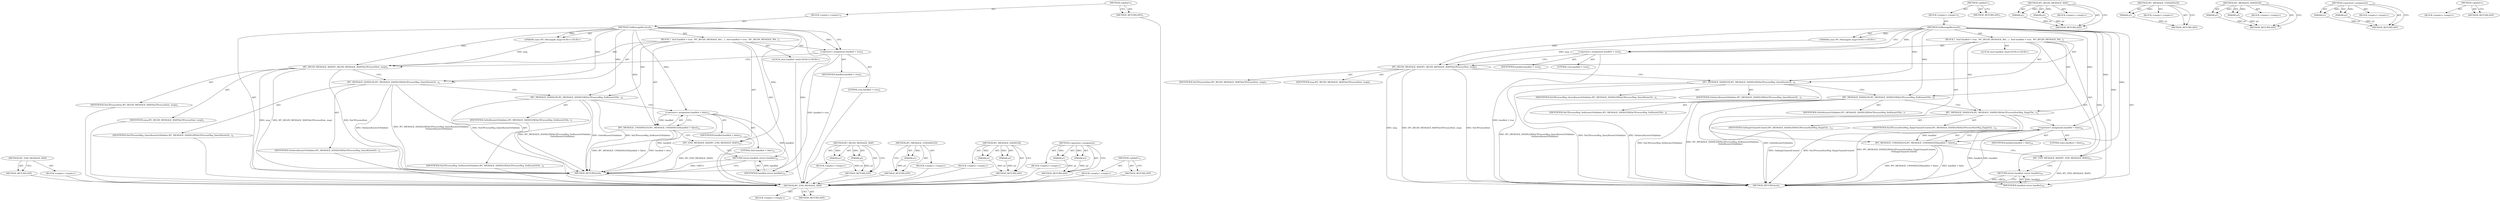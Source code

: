 digraph "&lt;global&gt;" {
vulnerable_72 [label=<(METHOD,IPC_END_MESSAGE_MAP)>];
vulnerable_73 [label=<(BLOCK,&lt;empty&gt;,&lt;empty&gt;)>];
vulnerable_74 [label=<(METHOD_RETURN,ANY)>];
vulnerable_6 [label=<(METHOD,&lt;global&gt;)<SUB>1</SUB>>];
vulnerable_7 [label=<(BLOCK,&lt;empty&gt;,&lt;empty&gt;)<SUB>1</SUB>>];
vulnerable_8 [label=<(METHOD,OnMessageReceived)<SUB>1</SUB>>];
vulnerable_9 [label="<(PARAM,const IPC::Message&amp; msg)<SUB>1</SUB>>"];
vulnerable_10 [label=<(BLOCK,{
  bool handled = true;
  IPC_BEGIN_MESSAGE_MA...,{
  bool handled = true;
  IPC_BEGIN_MESSAGE_MA...)<SUB>1</SUB>>];
vulnerable_11 [label="<(LOCAL,bool handled: bool)<SUB>2</SUB>>"];
vulnerable_12 [label=<(&lt;operator&gt;.assignment,handled = true)<SUB>2</SUB>>];
vulnerable_13 [label=<(IDENTIFIER,handled,handled = true)<SUB>2</SUB>>];
vulnerable_14 [label=<(LITERAL,true,handled = true)<SUB>2</SUB>>];
vulnerable_15 [label=<(IPC_BEGIN_MESSAGE_MAP,IPC_BEGIN_MESSAGE_MAP(NaClProcessHost, msg))<SUB>3</SUB>>];
vulnerable_16 [label=<(IDENTIFIER,NaClProcessHost,IPC_BEGIN_MESSAGE_MAP(NaClProcessHost, msg))<SUB>3</SUB>>];
vulnerable_17 [label=<(IDENTIFIER,msg,IPC_BEGIN_MESSAGE_MAP(NaClProcessHost, msg))<SUB>3</SUB>>];
vulnerable_18 [label=<(IPC_MESSAGE_HANDLER,IPC_MESSAGE_HANDLER(NaClProcessMsg_QueryKnownTo...)<SUB>4</SUB>>];
vulnerable_19 [label=<(IDENTIFIER,NaClProcessMsg_QueryKnownToValidate,IPC_MESSAGE_HANDLER(NaClProcessMsg_QueryKnownTo...)<SUB>4</SUB>>];
vulnerable_20 [label=<(IDENTIFIER,OnQueryKnownToValidate,IPC_MESSAGE_HANDLER(NaClProcessMsg_QueryKnownTo...)<SUB>5</SUB>>];
vulnerable_21 [label=<(IPC_MESSAGE_HANDLER,IPC_MESSAGE_HANDLER(NaClProcessMsg_SetKnownToVa...)<SUB>6</SUB>>];
vulnerable_22 [label=<(IDENTIFIER,NaClProcessMsg_SetKnownToValidate,IPC_MESSAGE_HANDLER(NaClProcessMsg_SetKnownToVa...)<SUB>6</SUB>>];
vulnerable_23 [label=<(IDENTIFIER,OnSetKnownToValidate,IPC_MESSAGE_HANDLER(NaClProcessMsg_SetKnownToVa...)<SUB>7</SUB>>];
vulnerable_24 [label=<(IPC_MESSAGE_HANDLER,IPC_MESSAGE_HANDLER(NaClProcessHostMsg_PpapiCha...)<SUB>12</SUB>>];
vulnerable_25 [label=<(IDENTIFIER,NaClProcessHostMsg_PpapiChannelCreated,IPC_MESSAGE_HANDLER(NaClProcessHostMsg_PpapiCha...)<SUB>12</SUB>>];
vulnerable_26 [label=<(IDENTIFIER,OnPpapiChannelCreated,IPC_MESSAGE_HANDLER(NaClProcessHostMsg_PpapiCha...)<SUB>13</SUB>>];
vulnerable_27 [label=<(IPC_MESSAGE_UNHANDLED,IPC_MESSAGE_UNHANDLED(handled = false))<SUB>14</SUB>>];
vulnerable_28 [label=<(&lt;operator&gt;.assignment,handled = false)<SUB>14</SUB>>];
vulnerable_29 [label=<(IDENTIFIER,handled,handled = false)<SUB>14</SUB>>];
vulnerable_30 [label=<(LITERAL,false,handled = false)<SUB>14</SUB>>];
vulnerable_31 [label=<(IPC_END_MESSAGE_MAP,IPC_END_MESSAGE_MAP())<SUB>15</SUB>>];
vulnerable_32 [label=<(RETURN,return handled;,return handled;)<SUB>16</SUB>>];
vulnerable_33 [label=<(IDENTIFIER,handled,return handled;)<SUB>16</SUB>>];
vulnerable_34 [label=<(METHOD_RETURN,bool)<SUB>1</SUB>>];
vulnerable_36 [label=<(METHOD_RETURN,ANY)<SUB>1</SUB>>];
vulnerable_58 [label=<(METHOD,IPC_BEGIN_MESSAGE_MAP)>];
vulnerable_59 [label=<(PARAM,p1)>];
vulnerable_60 [label=<(PARAM,p2)>];
vulnerable_61 [label=<(BLOCK,&lt;empty&gt;,&lt;empty&gt;)>];
vulnerable_62 [label=<(METHOD_RETURN,ANY)>];
vulnerable_68 [label=<(METHOD,IPC_MESSAGE_UNHANDLED)>];
vulnerable_69 [label=<(PARAM,p1)>];
vulnerable_70 [label=<(BLOCK,&lt;empty&gt;,&lt;empty&gt;)>];
vulnerable_71 [label=<(METHOD_RETURN,ANY)>];
vulnerable_63 [label=<(METHOD,IPC_MESSAGE_HANDLER)>];
vulnerable_64 [label=<(PARAM,p1)>];
vulnerable_65 [label=<(PARAM,p2)>];
vulnerable_66 [label=<(BLOCK,&lt;empty&gt;,&lt;empty&gt;)>];
vulnerable_67 [label=<(METHOD_RETURN,ANY)>];
vulnerable_53 [label=<(METHOD,&lt;operator&gt;.assignment)>];
vulnerable_54 [label=<(PARAM,p1)>];
vulnerable_55 [label=<(PARAM,p2)>];
vulnerable_56 [label=<(BLOCK,&lt;empty&gt;,&lt;empty&gt;)>];
vulnerable_57 [label=<(METHOD_RETURN,ANY)>];
vulnerable_47 [label=<(METHOD,&lt;global&gt;)<SUB>1</SUB>>];
vulnerable_48 [label=<(BLOCK,&lt;empty&gt;,&lt;empty&gt;)>];
vulnerable_49 [label=<(METHOD_RETURN,ANY)>];
fixed_69 [label=<(METHOD,IPC_END_MESSAGE_MAP)>];
fixed_70 [label=<(BLOCK,&lt;empty&gt;,&lt;empty&gt;)>];
fixed_71 [label=<(METHOD_RETURN,ANY)>];
fixed_6 [label=<(METHOD,&lt;global&gt;)<SUB>1</SUB>>];
fixed_7 [label=<(BLOCK,&lt;empty&gt;,&lt;empty&gt;)<SUB>1</SUB>>];
fixed_8 [label=<(METHOD,OnMessageReceived)<SUB>1</SUB>>];
fixed_9 [label="<(PARAM,const IPC::Message&amp; msg)<SUB>1</SUB>>"];
fixed_10 [label=<(BLOCK,{
  bool handled = true;
  IPC_BEGIN_MESSAGE_MA...,{
  bool handled = true;
  IPC_BEGIN_MESSAGE_MA...)<SUB>1</SUB>>];
fixed_11 [label="<(LOCAL,bool handled: bool)<SUB>2</SUB>>"];
fixed_12 [label=<(&lt;operator&gt;.assignment,handled = true)<SUB>2</SUB>>];
fixed_13 [label=<(IDENTIFIER,handled,handled = true)<SUB>2</SUB>>];
fixed_14 [label=<(LITERAL,true,handled = true)<SUB>2</SUB>>];
fixed_15 [label=<(IPC_BEGIN_MESSAGE_MAP,IPC_BEGIN_MESSAGE_MAP(NaClProcessHost, msg))<SUB>3</SUB>>];
fixed_16 [label=<(IDENTIFIER,NaClProcessHost,IPC_BEGIN_MESSAGE_MAP(NaClProcessHost, msg))<SUB>3</SUB>>];
fixed_17 [label=<(IDENTIFIER,msg,IPC_BEGIN_MESSAGE_MAP(NaClProcessHost, msg))<SUB>3</SUB>>];
fixed_18 [label=<(IPC_MESSAGE_HANDLER,IPC_MESSAGE_HANDLER(NaClProcessMsg_QueryKnownTo...)<SUB>4</SUB>>];
fixed_19 [label=<(IDENTIFIER,NaClProcessMsg_QueryKnownToValidate,IPC_MESSAGE_HANDLER(NaClProcessMsg_QueryKnownTo...)<SUB>4</SUB>>];
fixed_20 [label=<(IDENTIFIER,OnQueryKnownToValidate,IPC_MESSAGE_HANDLER(NaClProcessMsg_QueryKnownTo...)<SUB>5</SUB>>];
fixed_21 [label=<(IPC_MESSAGE_HANDLER,IPC_MESSAGE_HANDLER(NaClProcessMsg_SetKnownToVa...)<SUB>6</SUB>>];
fixed_22 [label=<(IDENTIFIER,NaClProcessMsg_SetKnownToValidate,IPC_MESSAGE_HANDLER(NaClProcessMsg_SetKnownToVa...)<SUB>6</SUB>>];
fixed_23 [label=<(IDENTIFIER,OnSetKnownToValidate,IPC_MESSAGE_HANDLER(NaClProcessMsg_SetKnownToVa...)<SUB>7</SUB>>];
fixed_24 [label=<(IPC_MESSAGE_UNHANDLED,IPC_MESSAGE_UNHANDLED(handled = false))<SUB>12</SUB>>];
fixed_25 [label=<(&lt;operator&gt;.assignment,handled = false)<SUB>12</SUB>>];
fixed_26 [label=<(IDENTIFIER,handled,handled = false)<SUB>12</SUB>>];
fixed_27 [label=<(LITERAL,false,handled = false)<SUB>12</SUB>>];
fixed_28 [label=<(IPC_END_MESSAGE_MAP,IPC_END_MESSAGE_MAP())<SUB>13</SUB>>];
fixed_29 [label=<(RETURN,return handled;,return handled;)<SUB>14</SUB>>];
fixed_30 [label=<(IDENTIFIER,handled,return handled;)<SUB>14</SUB>>];
fixed_31 [label=<(METHOD_RETURN,bool)<SUB>1</SUB>>];
fixed_33 [label=<(METHOD_RETURN,ANY)<SUB>1</SUB>>];
fixed_55 [label=<(METHOD,IPC_BEGIN_MESSAGE_MAP)>];
fixed_56 [label=<(PARAM,p1)>];
fixed_57 [label=<(PARAM,p2)>];
fixed_58 [label=<(BLOCK,&lt;empty&gt;,&lt;empty&gt;)>];
fixed_59 [label=<(METHOD_RETURN,ANY)>];
fixed_65 [label=<(METHOD,IPC_MESSAGE_UNHANDLED)>];
fixed_66 [label=<(PARAM,p1)>];
fixed_67 [label=<(BLOCK,&lt;empty&gt;,&lt;empty&gt;)>];
fixed_68 [label=<(METHOD_RETURN,ANY)>];
fixed_60 [label=<(METHOD,IPC_MESSAGE_HANDLER)>];
fixed_61 [label=<(PARAM,p1)>];
fixed_62 [label=<(PARAM,p2)>];
fixed_63 [label=<(BLOCK,&lt;empty&gt;,&lt;empty&gt;)>];
fixed_64 [label=<(METHOD_RETURN,ANY)>];
fixed_50 [label=<(METHOD,&lt;operator&gt;.assignment)>];
fixed_51 [label=<(PARAM,p1)>];
fixed_52 [label=<(PARAM,p2)>];
fixed_53 [label=<(BLOCK,&lt;empty&gt;,&lt;empty&gt;)>];
fixed_54 [label=<(METHOD_RETURN,ANY)>];
fixed_44 [label=<(METHOD,&lt;global&gt;)<SUB>1</SUB>>];
fixed_45 [label=<(BLOCK,&lt;empty&gt;,&lt;empty&gt;)>];
fixed_46 [label=<(METHOD_RETURN,ANY)>];
vulnerable_72 -> vulnerable_73  [key=0, label="AST: "];
vulnerable_72 -> vulnerable_74  [key=0, label="AST: "];
vulnerable_72 -> vulnerable_74  [key=1, label="CFG: "];
vulnerable_6 -> vulnerable_7  [key=0, label="AST: "];
vulnerable_6 -> vulnerable_36  [key=0, label="AST: "];
vulnerable_6 -> vulnerable_36  [key=1, label="CFG: "];
vulnerable_7 -> vulnerable_8  [key=0, label="AST: "];
vulnerable_8 -> vulnerable_9  [key=0, label="AST: "];
vulnerable_8 -> vulnerable_9  [key=1, label="DDG: "];
vulnerable_8 -> vulnerable_10  [key=0, label="AST: "];
vulnerable_8 -> vulnerable_34  [key=0, label="AST: "];
vulnerable_8 -> vulnerable_12  [key=0, label="CFG: "];
vulnerable_8 -> vulnerable_12  [key=1, label="DDG: "];
vulnerable_8 -> vulnerable_31  [key=0, label="DDG: "];
vulnerable_8 -> vulnerable_15  [key=0, label="DDG: "];
vulnerable_8 -> vulnerable_18  [key=0, label="DDG: "];
vulnerable_8 -> vulnerable_21  [key=0, label="DDG: "];
vulnerable_8 -> vulnerable_24  [key=0, label="DDG: "];
vulnerable_8 -> vulnerable_27  [key=0, label="DDG: "];
vulnerable_8 -> vulnerable_33  [key=0, label="DDG: "];
vulnerable_8 -> vulnerable_28  [key=0, label="DDG: "];
vulnerable_9 -> vulnerable_15  [key=0, label="DDG: msg"];
vulnerable_10 -> vulnerable_11  [key=0, label="AST: "];
vulnerable_10 -> vulnerable_12  [key=0, label="AST: "];
vulnerable_10 -> vulnerable_15  [key=0, label="AST: "];
vulnerable_10 -> vulnerable_18  [key=0, label="AST: "];
vulnerable_10 -> vulnerable_21  [key=0, label="AST: "];
vulnerable_10 -> vulnerable_24  [key=0, label="AST: "];
vulnerable_10 -> vulnerable_27  [key=0, label="AST: "];
vulnerable_10 -> vulnerable_31  [key=0, label="AST: "];
vulnerable_10 -> vulnerable_32  [key=0, label="AST: "];
vulnerable_12 -> vulnerable_13  [key=0, label="AST: "];
vulnerable_12 -> vulnerable_14  [key=0, label="AST: "];
vulnerable_12 -> vulnerable_15  [key=0, label="CFG: "];
vulnerable_12 -> vulnerable_34  [key=0, label="DDG: handled = true"];
vulnerable_15 -> vulnerable_16  [key=0, label="AST: "];
vulnerable_15 -> vulnerable_17  [key=0, label="AST: "];
vulnerable_15 -> vulnerable_18  [key=0, label="CFG: "];
vulnerable_15 -> vulnerable_34  [key=0, label="DDG: msg"];
vulnerable_15 -> vulnerable_34  [key=1, label="DDG: IPC_BEGIN_MESSAGE_MAP(NaClProcessHost, msg)"];
vulnerable_15 -> vulnerable_34  [key=2, label="DDG: NaClProcessHost"];
vulnerable_18 -> vulnerable_19  [key=0, label="AST: "];
vulnerable_18 -> vulnerable_20  [key=0, label="AST: "];
vulnerable_18 -> vulnerable_21  [key=0, label="CFG: "];
vulnerable_18 -> vulnerable_34  [key=0, label="DDG: OnQueryKnownToValidate"];
vulnerable_18 -> vulnerable_34  [key=1, label="DDG: IPC_MESSAGE_HANDLER(NaClProcessMsg_QueryKnownToValidate,
                        OnQueryKnownToValidate)"];
vulnerable_18 -> vulnerable_34  [key=2, label="DDG: NaClProcessMsg_QueryKnownToValidate"];
vulnerable_21 -> vulnerable_22  [key=0, label="AST: "];
vulnerable_21 -> vulnerable_23  [key=0, label="AST: "];
vulnerable_21 -> vulnerable_24  [key=0, label="CFG: "];
vulnerable_21 -> vulnerable_34  [key=0, label="DDG: NaClProcessMsg_SetKnownToValidate"];
vulnerable_21 -> vulnerable_34  [key=1, label="DDG: IPC_MESSAGE_HANDLER(NaClProcessMsg_SetKnownToValidate,
                        OnSetKnownToValidate)"];
vulnerable_21 -> vulnerable_34  [key=2, label="DDG: OnSetKnownToValidate"];
vulnerable_24 -> vulnerable_25  [key=0, label="AST: "];
vulnerable_24 -> vulnerable_26  [key=0, label="AST: "];
vulnerable_24 -> vulnerable_28  [key=0, label="CFG: "];
vulnerable_24 -> vulnerable_34  [key=0, label="DDG: NaClProcessHostMsg_PpapiChannelCreated"];
vulnerable_24 -> vulnerable_34  [key=1, label="DDG: IPC_MESSAGE_HANDLER(NaClProcessHostMsg_PpapiChannelCreated,
                        OnPpapiChannelCreated)"];
vulnerable_24 -> vulnerable_34  [key=2, label="DDG: OnPpapiChannelCreated"];
vulnerable_27 -> vulnerable_28  [key=0, label="AST: "];
vulnerable_27 -> vulnerable_31  [key=0, label="CFG: "];
vulnerable_27 -> vulnerable_34  [key=0, label="DDG: handled = false"];
vulnerable_27 -> vulnerable_34  [key=1, label="DDG: IPC_MESSAGE_UNHANDLED(handled = false)"];
vulnerable_28 -> vulnerable_29  [key=0, label="AST: "];
vulnerable_28 -> vulnerable_30  [key=0, label="AST: "];
vulnerable_28 -> vulnerable_27  [key=0, label="CFG: "];
vulnerable_28 -> vulnerable_27  [key=1, label="DDG: handled"];
vulnerable_28 -> vulnerable_34  [key=0, label="DDG: handled"];
vulnerable_28 -> vulnerable_33  [key=0, label="DDG: handled"];
vulnerable_31 -> vulnerable_32  [key=0, label="CFG: "];
vulnerable_31 -> vulnerable_34  [key=0, label="DDG: IPC_END_MESSAGE_MAP()"];
vulnerable_32 -> vulnerable_33  [key=0, label="AST: "];
vulnerable_32 -> vulnerable_34  [key=0, label="CFG: "];
vulnerable_32 -> vulnerable_34  [key=1, label="DDG: &lt;RET&gt;"];
vulnerable_33 -> vulnerable_32  [key=0, label="DDG: handled"];
vulnerable_58 -> vulnerable_59  [key=0, label="AST: "];
vulnerable_58 -> vulnerable_59  [key=1, label="DDG: "];
vulnerable_58 -> vulnerable_61  [key=0, label="AST: "];
vulnerable_58 -> vulnerable_60  [key=0, label="AST: "];
vulnerable_58 -> vulnerable_60  [key=1, label="DDG: "];
vulnerable_58 -> vulnerable_62  [key=0, label="AST: "];
vulnerable_58 -> vulnerable_62  [key=1, label="CFG: "];
vulnerable_59 -> vulnerable_62  [key=0, label="DDG: p1"];
vulnerable_60 -> vulnerable_62  [key=0, label="DDG: p2"];
vulnerable_68 -> vulnerable_69  [key=0, label="AST: "];
vulnerable_68 -> vulnerable_69  [key=1, label="DDG: "];
vulnerable_68 -> vulnerable_70  [key=0, label="AST: "];
vulnerable_68 -> vulnerable_71  [key=0, label="AST: "];
vulnerable_68 -> vulnerable_71  [key=1, label="CFG: "];
vulnerable_69 -> vulnerable_71  [key=0, label="DDG: p1"];
vulnerable_63 -> vulnerable_64  [key=0, label="AST: "];
vulnerable_63 -> vulnerable_64  [key=1, label="DDG: "];
vulnerable_63 -> vulnerable_66  [key=0, label="AST: "];
vulnerable_63 -> vulnerable_65  [key=0, label="AST: "];
vulnerable_63 -> vulnerable_65  [key=1, label="DDG: "];
vulnerable_63 -> vulnerable_67  [key=0, label="AST: "];
vulnerable_63 -> vulnerable_67  [key=1, label="CFG: "];
vulnerable_64 -> vulnerable_67  [key=0, label="DDG: p1"];
vulnerable_65 -> vulnerable_67  [key=0, label="DDG: p2"];
vulnerable_53 -> vulnerable_54  [key=0, label="AST: "];
vulnerable_53 -> vulnerable_54  [key=1, label="DDG: "];
vulnerable_53 -> vulnerable_56  [key=0, label="AST: "];
vulnerable_53 -> vulnerable_55  [key=0, label="AST: "];
vulnerable_53 -> vulnerable_55  [key=1, label="DDG: "];
vulnerable_53 -> vulnerable_57  [key=0, label="AST: "];
vulnerable_53 -> vulnerable_57  [key=1, label="CFG: "];
vulnerable_54 -> vulnerable_57  [key=0, label="DDG: p1"];
vulnerable_55 -> vulnerable_57  [key=0, label="DDG: p2"];
vulnerable_47 -> vulnerable_48  [key=0, label="AST: "];
vulnerable_47 -> vulnerable_49  [key=0, label="AST: "];
vulnerable_47 -> vulnerable_49  [key=1, label="CFG: "];
fixed_69 -> fixed_70  [key=0, label="AST: "];
fixed_69 -> fixed_71  [key=0, label="AST: "];
fixed_69 -> fixed_71  [key=1, label="CFG: "];
fixed_70 -> vulnerable_72  [key=0];
fixed_71 -> vulnerable_72  [key=0];
fixed_6 -> fixed_7  [key=0, label="AST: "];
fixed_6 -> fixed_33  [key=0, label="AST: "];
fixed_6 -> fixed_33  [key=1, label="CFG: "];
fixed_7 -> fixed_8  [key=0, label="AST: "];
fixed_8 -> fixed_9  [key=0, label="AST: "];
fixed_8 -> fixed_9  [key=1, label="DDG: "];
fixed_8 -> fixed_10  [key=0, label="AST: "];
fixed_8 -> fixed_31  [key=0, label="AST: "];
fixed_8 -> fixed_12  [key=0, label="CFG: "];
fixed_8 -> fixed_12  [key=1, label="DDG: "];
fixed_8 -> fixed_28  [key=0, label="DDG: "];
fixed_8 -> fixed_15  [key=0, label="DDG: "];
fixed_8 -> fixed_18  [key=0, label="DDG: "];
fixed_8 -> fixed_21  [key=0, label="DDG: "];
fixed_8 -> fixed_24  [key=0, label="DDG: "];
fixed_8 -> fixed_30  [key=0, label="DDG: "];
fixed_8 -> fixed_25  [key=0, label="DDG: "];
fixed_9 -> fixed_15  [key=0, label="DDG: msg"];
fixed_10 -> fixed_11  [key=0, label="AST: "];
fixed_10 -> fixed_12  [key=0, label="AST: "];
fixed_10 -> fixed_15  [key=0, label="AST: "];
fixed_10 -> fixed_18  [key=0, label="AST: "];
fixed_10 -> fixed_21  [key=0, label="AST: "];
fixed_10 -> fixed_24  [key=0, label="AST: "];
fixed_10 -> fixed_28  [key=0, label="AST: "];
fixed_10 -> fixed_29  [key=0, label="AST: "];
fixed_11 -> vulnerable_72  [key=0];
fixed_12 -> fixed_13  [key=0, label="AST: "];
fixed_12 -> fixed_14  [key=0, label="AST: "];
fixed_12 -> fixed_15  [key=0, label="CFG: "];
fixed_12 -> fixed_31  [key=0, label="DDG: handled = true"];
fixed_13 -> vulnerable_72  [key=0];
fixed_14 -> vulnerable_72  [key=0];
fixed_15 -> fixed_16  [key=0, label="AST: "];
fixed_15 -> fixed_17  [key=0, label="AST: "];
fixed_15 -> fixed_18  [key=0, label="CFG: "];
fixed_15 -> fixed_31  [key=0, label="DDG: msg"];
fixed_15 -> fixed_31  [key=1, label="DDG: IPC_BEGIN_MESSAGE_MAP(NaClProcessHost, msg)"];
fixed_15 -> fixed_31  [key=2, label="DDG: NaClProcessHost"];
fixed_16 -> vulnerable_72  [key=0];
fixed_17 -> vulnerable_72  [key=0];
fixed_18 -> fixed_19  [key=0, label="AST: "];
fixed_18 -> fixed_20  [key=0, label="AST: "];
fixed_18 -> fixed_21  [key=0, label="CFG: "];
fixed_18 -> fixed_31  [key=0, label="DDG: OnQueryKnownToValidate"];
fixed_18 -> fixed_31  [key=1, label="DDG: IPC_MESSAGE_HANDLER(NaClProcessMsg_QueryKnownToValidate,
                        OnQueryKnownToValidate)"];
fixed_18 -> fixed_31  [key=2, label="DDG: NaClProcessMsg_QueryKnownToValidate"];
fixed_19 -> vulnerable_72  [key=0];
fixed_20 -> vulnerable_72  [key=0];
fixed_21 -> fixed_22  [key=0, label="AST: "];
fixed_21 -> fixed_23  [key=0, label="AST: "];
fixed_21 -> fixed_25  [key=0, label="CFG: "];
fixed_21 -> fixed_31  [key=0, label="DDG: NaClProcessMsg_SetKnownToValidate"];
fixed_21 -> fixed_31  [key=1, label="DDG: IPC_MESSAGE_HANDLER(NaClProcessMsg_SetKnownToValidate,
                        OnSetKnownToValidate)"];
fixed_21 -> fixed_31  [key=2, label="DDG: OnSetKnownToValidate"];
fixed_22 -> vulnerable_72  [key=0];
fixed_23 -> vulnerable_72  [key=0];
fixed_24 -> fixed_25  [key=0, label="AST: "];
fixed_24 -> fixed_28  [key=0, label="CFG: "];
fixed_24 -> fixed_31  [key=0, label="DDG: handled = false"];
fixed_24 -> fixed_31  [key=1, label="DDG: IPC_MESSAGE_UNHANDLED(handled = false)"];
fixed_25 -> fixed_26  [key=0, label="AST: "];
fixed_25 -> fixed_27  [key=0, label="AST: "];
fixed_25 -> fixed_24  [key=0, label="CFG: "];
fixed_25 -> fixed_24  [key=1, label="DDG: handled"];
fixed_25 -> fixed_31  [key=0, label="DDG: handled"];
fixed_25 -> fixed_30  [key=0, label="DDG: handled"];
fixed_26 -> vulnerable_72  [key=0];
fixed_27 -> vulnerable_72  [key=0];
fixed_28 -> fixed_29  [key=0, label="CFG: "];
fixed_28 -> fixed_31  [key=0, label="DDG: IPC_END_MESSAGE_MAP()"];
fixed_29 -> fixed_30  [key=0, label="AST: "];
fixed_29 -> fixed_31  [key=0, label="CFG: "];
fixed_29 -> fixed_31  [key=1, label="DDG: &lt;RET&gt;"];
fixed_30 -> fixed_29  [key=0, label="DDG: handled"];
fixed_31 -> vulnerable_72  [key=0];
fixed_33 -> vulnerable_72  [key=0];
fixed_55 -> fixed_56  [key=0, label="AST: "];
fixed_55 -> fixed_56  [key=1, label="DDG: "];
fixed_55 -> fixed_58  [key=0, label="AST: "];
fixed_55 -> fixed_57  [key=0, label="AST: "];
fixed_55 -> fixed_57  [key=1, label="DDG: "];
fixed_55 -> fixed_59  [key=0, label="AST: "];
fixed_55 -> fixed_59  [key=1, label="CFG: "];
fixed_56 -> fixed_59  [key=0, label="DDG: p1"];
fixed_57 -> fixed_59  [key=0, label="DDG: p2"];
fixed_58 -> vulnerable_72  [key=0];
fixed_59 -> vulnerable_72  [key=0];
fixed_65 -> fixed_66  [key=0, label="AST: "];
fixed_65 -> fixed_66  [key=1, label="DDG: "];
fixed_65 -> fixed_67  [key=0, label="AST: "];
fixed_65 -> fixed_68  [key=0, label="AST: "];
fixed_65 -> fixed_68  [key=1, label="CFG: "];
fixed_66 -> fixed_68  [key=0, label="DDG: p1"];
fixed_67 -> vulnerable_72  [key=0];
fixed_68 -> vulnerable_72  [key=0];
fixed_60 -> fixed_61  [key=0, label="AST: "];
fixed_60 -> fixed_61  [key=1, label="DDG: "];
fixed_60 -> fixed_63  [key=0, label="AST: "];
fixed_60 -> fixed_62  [key=0, label="AST: "];
fixed_60 -> fixed_62  [key=1, label="DDG: "];
fixed_60 -> fixed_64  [key=0, label="AST: "];
fixed_60 -> fixed_64  [key=1, label="CFG: "];
fixed_61 -> fixed_64  [key=0, label="DDG: p1"];
fixed_62 -> fixed_64  [key=0, label="DDG: p2"];
fixed_63 -> vulnerable_72  [key=0];
fixed_64 -> vulnerable_72  [key=0];
fixed_50 -> fixed_51  [key=0, label="AST: "];
fixed_50 -> fixed_51  [key=1, label="DDG: "];
fixed_50 -> fixed_53  [key=0, label="AST: "];
fixed_50 -> fixed_52  [key=0, label="AST: "];
fixed_50 -> fixed_52  [key=1, label="DDG: "];
fixed_50 -> fixed_54  [key=0, label="AST: "];
fixed_50 -> fixed_54  [key=1, label="CFG: "];
fixed_51 -> fixed_54  [key=0, label="DDG: p1"];
fixed_52 -> fixed_54  [key=0, label="DDG: p2"];
fixed_53 -> vulnerable_72  [key=0];
fixed_54 -> vulnerable_72  [key=0];
fixed_44 -> fixed_45  [key=0, label="AST: "];
fixed_44 -> fixed_46  [key=0, label="AST: "];
fixed_44 -> fixed_46  [key=1, label="CFG: "];
fixed_45 -> vulnerable_72  [key=0];
fixed_46 -> vulnerable_72  [key=0];
}
